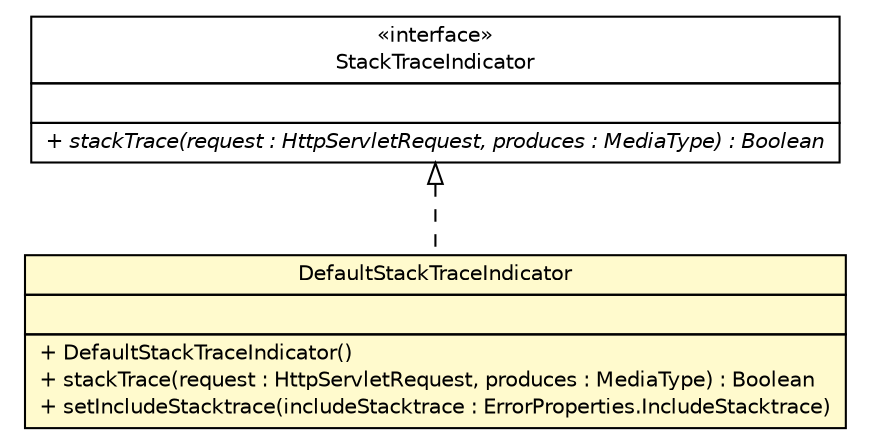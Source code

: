 #!/usr/local/bin/dot
#
# Class diagram 
# Generated by UMLGraph version R5_6-24-gf6e263 (http://www.umlgraph.org/)
#

digraph G {
	edge [fontname="Helvetica",fontsize=10,labelfontname="Helvetica",labelfontsize=10];
	node [fontname="Helvetica",fontsize=10,shape=plaintext];
	nodesep=0.25;
	ranksep=0.5;
	// com.yirendai.oss.lib.errorhandle.api.StackTraceIndicator
	c859 [label=<<table title="com.yirendai.oss.lib.errorhandle.api.StackTraceIndicator" border="0" cellborder="1" cellspacing="0" cellpadding="2" port="p" href="../api/StackTraceIndicator.html">
		<tr><td><table border="0" cellspacing="0" cellpadding="1">
<tr><td align="center" balign="center"> &#171;interface&#187; </td></tr>
<tr><td align="center" balign="center"> StackTraceIndicator </td></tr>
		</table></td></tr>
		<tr><td><table border="0" cellspacing="0" cellpadding="1">
<tr><td align="left" balign="left">  </td></tr>
		</table></td></tr>
		<tr><td><table border="0" cellspacing="0" cellpadding="1">
<tr><td align="left" balign="left"><font face="Helvetica-Oblique" point-size="10.0"> + stackTrace(request : HttpServletRequest, produces : MediaType) : Boolean </font></td></tr>
		</table></td></tr>
		</table>>, URL="../api/StackTraceIndicator.html", fontname="Helvetica", fontcolor="black", fontsize=10.0];
	// com.yirendai.oss.lib.errorhandle.internal.DefaultStackTraceIndicator
	c877 [label=<<table title="com.yirendai.oss.lib.errorhandle.internal.DefaultStackTraceIndicator" border="0" cellborder="1" cellspacing="0" cellpadding="2" port="p" bgcolor="lemonChiffon" href="./DefaultStackTraceIndicator.html">
		<tr><td><table border="0" cellspacing="0" cellpadding="1">
<tr><td align="center" balign="center"> DefaultStackTraceIndicator </td></tr>
		</table></td></tr>
		<tr><td><table border="0" cellspacing="0" cellpadding="1">
<tr><td align="left" balign="left">  </td></tr>
		</table></td></tr>
		<tr><td><table border="0" cellspacing="0" cellpadding="1">
<tr><td align="left" balign="left"> + DefaultStackTraceIndicator() </td></tr>
<tr><td align="left" balign="left"> + stackTrace(request : HttpServletRequest, produces : MediaType) : Boolean </td></tr>
<tr><td align="left" balign="left"> + setIncludeStacktrace(includeStacktrace : ErrorProperties.IncludeStacktrace) </td></tr>
		</table></td></tr>
		</table>>, URL="./DefaultStackTraceIndicator.html", fontname="Helvetica", fontcolor="black", fontsize=10.0];
	//com.yirendai.oss.lib.errorhandle.internal.DefaultStackTraceIndicator implements com.yirendai.oss.lib.errorhandle.api.StackTraceIndicator
	c859:p -> c877:p [dir=back,arrowtail=empty,style=dashed];
}

